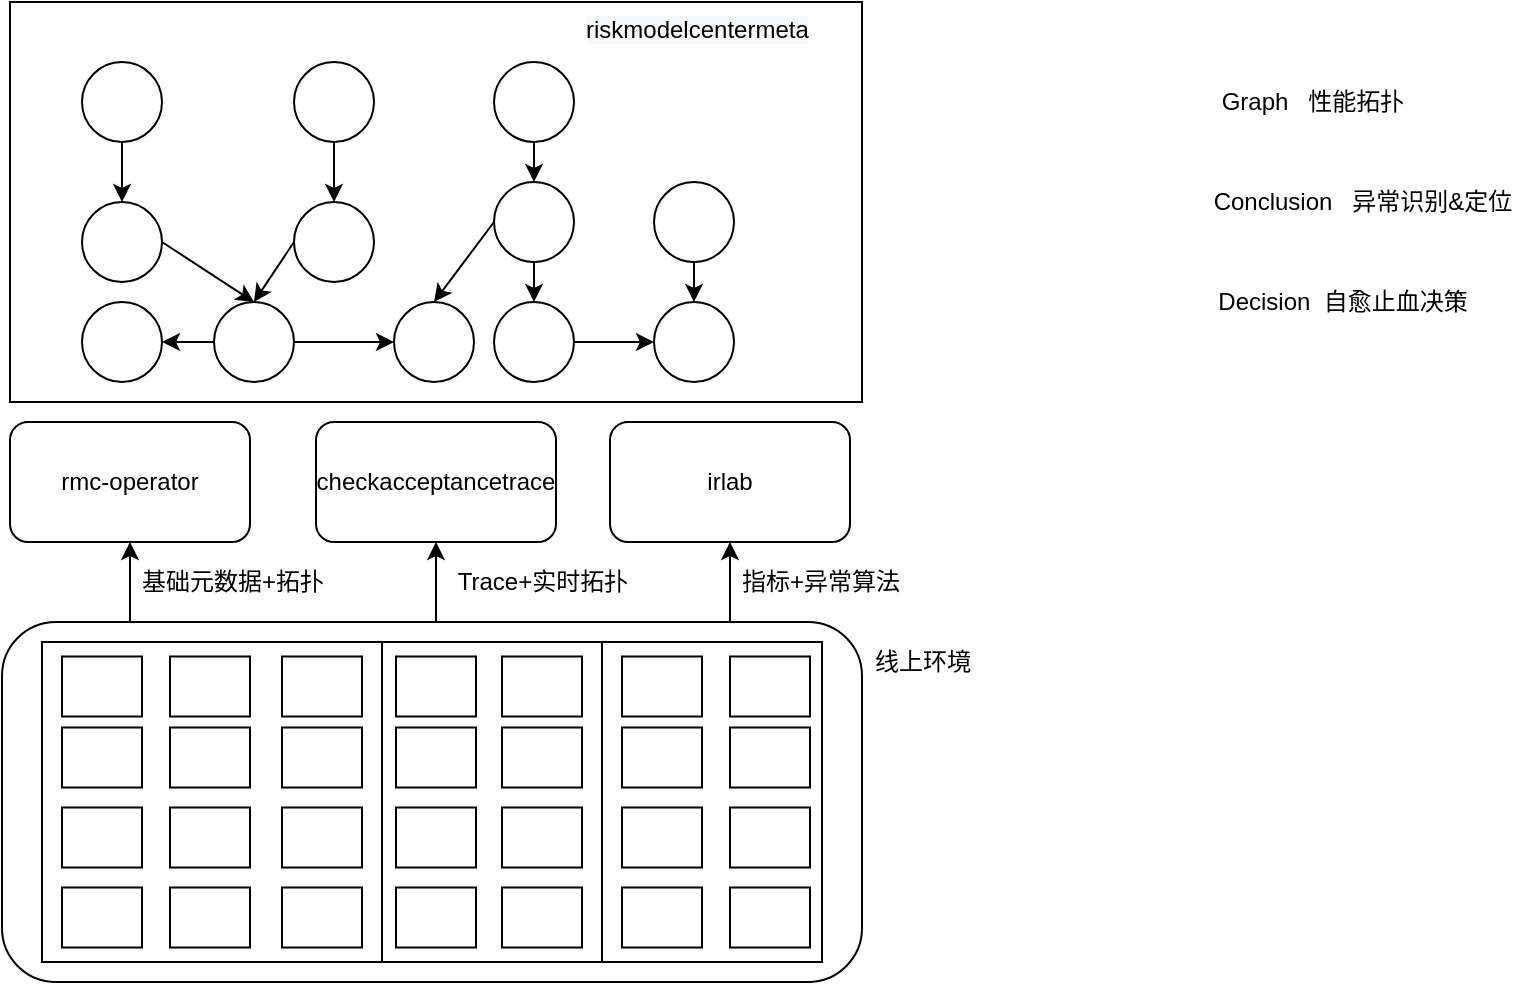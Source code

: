 <mxfile version="14.1.1" type="github">
  <diagram id="mMQZLcOGUUK79jENvC2j" name="Page-1">
    <mxGraphModel dx="1550" dy="1230" grid="1" gridSize="10" guides="1" tooltips="1" connect="1" arrows="1" fold="1" page="1" pageScale="1" pageWidth="827" pageHeight="1169" math="0" shadow="0">
      <root>
        <mxCell id="0" />
        <mxCell id="1" parent="0" />
        <mxCell id="ESzsK0nAiScqzoTbCCdf-1" value="" style="rounded=1;whiteSpace=wrap;html=1;" parent="1" vertex="1">
          <mxGeometry x="50" y="550" width="430" height="180" as="geometry" />
        </mxCell>
        <mxCell id="1oKlqNGZlLqiYBKTpEF1-34" value="" style="rounded=0;whiteSpace=wrap;html=1;" vertex="1" parent="1">
          <mxGeometry x="70" y="560" width="170" height="160" as="geometry" />
        </mxCell>
        <mxCell id="1oKlqNGZlLqiYBKTpEF1-35" value="" style="rounded=0;whiteSpace=wrap;html=1;" vertex="1" parent="1">
          <mxGeometry x="240" y="560" width="110" height="160" as="geometry" />
        </mxCell>
        <mxCell id="1oKlqNGZlLqiYBKTpEF1-36" value="" style="rounded=0;whiteSpace=wrap;html=1;" vertex="1" parent="1">
          <mxGeometry x="350" y="560" width="110" height="160" as="geometry" />
        </mxCell>
        <mxCell id="ESzsK0nAiScqzoTbCCdf-11" style="edgeStyle=orthogonalEdgeStyle;rounded=0;orthogonalLoop=1;jettySize=auto;html=1;exitX=0.5;exitY=0;exitDx=0;exitDy=0;entryX=0.5;entryY=1;entryDx=0;entryDy=0;" parent="1" source="ESzsK0nAiScqzoTbCCdf-1" target="ESzsK0nAiScqzoTbCCdf-2" edge="1">
          <mxGeometry relative="1" as="geometry">
            <Array as="points">
              <mxPoint x="267" y="550" />
            </Array>
          </mxGeometry>
        </mxCell>
        <mxCell id="ESzsK0nAiScqzoTbCCdf-12" style="edgeStyle=orthogonalEdgeStyle;rounded=0;orthogonalLoop=1;jettySize=auto;html=1;exitX=0.25;exitY=0;exitDx=0;exitDy=0;entryX=0.5;entryY=1;entryDx=0;entryDy=0;" parent="1" source="ESzsK0nAiScqzoTbCCdf-1" target="ESzsK0nAiScqzoTbCCdf-3" edge="1">
          <mxGeometry relative="1" as="geometry">
            <Array as="points">
              <mxPoint x="114" y="550" />
            </Array>
          </mxGeometry>
        </mxCell>
        <mxCell id="ESzsK0nAiScqzoTbCCdf-15" style="edgeStyle=orthogonalEdgeStyle;rounded=0;orthogonalLoop=1;jettySize=auto;html=1;exitX=0.75;exitY=0;exitDx=0;exitDy=0;entryX=0.5;entryY=1;entryDx=0;entryDy=0;" parent="1" source="ESzsK0nAiScqzoTbCCdf-1" target="ESzsK0nAiScqzoTbCCdf-4" edge="1">
          <mxGeometry relative="1" as="geometry">
            <Array as="points">
              <mxPoint x="414" y="550" />
            </Array>
          </mxGeometry>
        </mxCell>
        <mxCell id="ESzsK0nAiScqzoTbCCdf-2" value="checkacceptancetrace" style="rounded=1;whiteSpace=wrap;html=1;" parent="1" vertex="1">
          <mxGeometry x="207" y="450" width="120" height="60" as="geometry" />
        </mxCell>
        <mxCell id="ESzsK0nAiScqzoTbCCdf-3" value="rmc-operator" style="rounded=1;whiteSpace=wrap;html=1;" parent="1" vertex="1">
          <mxGeometry x="54" y="450" width="120" height="60" as="geometry" />
        </mxCell>
        <mxCell id="ESzsK0nAiScqzoTbCCdf-4" value="irlab" style="rounded=1;whiteSpace=wrap;html=1;" parent="1" vertex="1">
          <mxGeometry x="354" y="450" width="120" height="60" as="geometry" />
        </mxCell>
        <mxCell id="ESzsK0nAiScqzoTbCCdf-14" value="" style="rounded=0;whiteSpace=wrap;html=1;" parent="1" vertex="1">
          <mxGeometry x="54" y="240" width="426" height="200" as="geometry" />
        </mxCell>
        <mxCell id="ESzsK0nAiScqzoTbCCdf-16" value="基础元数据+拓扑" style="text;html=1;align=center;verticalAlign=middle;resizable=0;points=[];autosize=1;" parent="1" vertex="1">
          <mxGeometry x="110" y="520" width="110" height="20" as="geometry" />
        </mxCell>
        <mxCell id="ESzsK0nAiScqzoTbCCdf-17" value="Trace+实时拓扑" style="text;html=1;align=center;verticalAlign=middle;resizable=0;points=[];autosize=1;" parent="1" vertex="1">
          <mxGeometry x="270" y="520" width="100" height="20" as="geometry" />
        </mxCell>
        <mxCell id="ESzsK0nAiScqzoTbCCdf-18" value="指标+异常算法" style="text;html=1;align=center;verticalAlign=middle;resizable=0;points=[];autosize=1;" parent="1" vertex="1">
          <mxGeometry x="414" y="520" width="90" height="20" as="geometry" />
        </mxCell>
        <mxCell id="ESzsK0nAiScqzoTbCCdf-20" value="线上环境" style="text;html=1;align=center;verticalAlign=middle;resizable=0;points=[];autosize=1;" parent="1" vertex="1">
          <mxGeometry x="480" y="560" width="60" height="20" as="geometry" />
        </mxCell>
        <mxCell id="ESzsK0nAiScqzoTbCCdf-21" value="Graph&amp;nbsp; &amp;nbsp;性能拓扑" style="text;html=1;align=center;verticalAlign=middle;resizable=0;points=[];autosize=1;" parent="1" vertex="1">
          <mxGeometry x="650" y="280" width="110" height="20" as="geometry" />
        </mxCell>
        <mxCell id="ESzsK0nAiScqzoTbCCdf-22" value="Conclusion&amp;nbsp; &amp;nbsp;异常识别&amp;amp;定位" style="text;html=1;align=center;verticalAlign=middle;resizable=0;points=[];autosize=1;" parent="1" vertex="1">
          <mxGeometry x="650" y="330" width="160" height="20" as="geometry" />
        </mxCell>
        <mxCell id="ESzsK0nAiScqzoTbCCdf-23" value="Decision&amp;nbsp; 自愈止血决策" style="text;html=1;align=center;verticalAlign=middle;resizable=0;points=[];autosize=1;" parent="1" vertex="1">
          <mxGeometry x="650" y="380" width="140" height="20" as="geometry" />
        </mxCell>
        <mxCell id="1oKlqNGZlLqiYBKTpEF1-5" value="" style="rounded=0;whiteSpace=wrap;html=1;" vertex="1" parent="1">
          <mxGeometry x="80" y="602.75" width="40" height="30" as="geometry" />
        </mxCell>
        <mxCell id="1oKlqNGZlLqiYBKTpEF1-6" value="" style="rounded=0;whiteSpace=wrap;html=1;" vertex="1" parent="1">
          <mxGeometry x="80" y="567.25" width="40" height="30" as="geometry" />
        </mxCell>
        <mxCell id="1oKlqNGZlLqiYBKTpEF1-7" value="" style="rounded=0;whiteSpace=wrap;html=1;" vertex="1" parent="1">
          <mxGeometry x="80" y="642.75" width="40" height="30" as="geometry" />
        </mxCell>
        <mxCell id="1oKlqNGZlLqiYBKTpEF1-8" value="" style="rounded=0;whiteSpace=wrap;html=1;" vertex="1" parent="1">
          <mxGeometry x="80" y="682.75" width="40" height="30" as="geometry" />
        </mxCell>
        <mxCell id="1oKlqNGZlLqiYBKTpEF1-9" value="" style="rounded=0;whiteSpace=wrap;html=1;" vertex="1" parent="1">
          <mxGeometry x="134" y="602.75" width="40" height="30" as="geometry" />
        </mxCell>
        <mxCell id="1oKlqNGZlLqiYBKTpEF1-10" value="" style="rounded=0;whiteSpace=wrap;html=1;" vertex="1" parent="1">
          <mxGeometry x="134" y="567.25" width="40" height="30" as="geometry" />
        </mxCell>
        <mxCell id="1oKlqNGZlLqiYBKTpEF1-11" value="" style="rounded=0;whiteSpace=wrap;html=1;" vertex="1" parent="1">
          <mxGeometry x="134" y="642.75" width="40" height="30" as="geometry" />
        </mxCell>
        <mxCell id="1oKlqNGZlLqiYBKTpEF1-12" value="" style="rounded=0;whiteSpace=wrap;html=1;" vertex="1" parent="1">
          <mxGeometry x="134" y="682.75" width="40" height="30" as="geometry" />
        </mxCell>
        <mxCell id="1oKlqNGZlLqiYBKTpEF1-13" value="" style="rounded=0;whiteSpace=wrap;html=1;" vertex="1" parent="1">
          <mxGeometry x="190" y="602.75" width="40" height="30" as="geometry" />
        </mxCell>
        <mxCell id="1oKlqNGZlLqiYBKTpEF1-14" value="" style="rounded=0;whiteSpace=wrap;html=1;" vertex="1" parent="1">
          <mxGeometry x="190" y="567.25" width="40" height="30" as="geometry" />
        </mxCell>
        <mxCell id="1oKlqNGZlLqiYBKTpEF1-15" value="" style="rounded=0;whiteSpace=wrap;html=1;" vertex="1" parent="1">
          <mxGeometry x="190" y="642.75" width="40" height="30" as="geometry" />
        </mxCell>
        <mxCell id="1oKlqNGZlLqiYBKTpEF1-16" value="" style="rounded=0;whiteSpace=wrap;html=1;" vertex="1" parent="1">
          <mxGeometry x="190" y="682.75" width="40" height="30" as="geometry" />
        </mxCell>
        <mxCell id="1oKlqNGZlLqiYBKTpEF1-17" value="" style="rounded=0;whiteSpace=wrap;html=1;" vertex="1" parent="1">
          <mxGeometry x="247" y="602.75" width="40" height="30" as="geometry" />
        </mxCell>
        <mxCell id="1oKlqNGZlLqiYBKTpEF1-18" value="" style="rounded=0;whiteSpace=wrap;html=1;" vertex="1" parent="1">
          <mxGeometry x="247" y="567.25" width="40" height="30" as="geometry" />
        </mxCell>
        <mxCell id="1oKlqNGZlLqiYBKTpEF1-19" value="" style="rounded=0;whiteSpace=wrap;html=1;" vertex="1" parent="1">
          <mxGeometry x="247" y="642.75" width="40" height="30" as="geometry" />
        </mxCell>
        <mxCell id="1oKlqNGZlLqiYBKTpEF1-20" value="" style="rounded=0;whiteSpace=wrap;html=1;" vertex="1" parent="1">
          <mxGeometry x="247" y="682.75" width="40" height="30" as="geometry" />
        </mxCell>
        <mxCell id="1oKlqNGZlLqiYBKTpEF1-21" value="" style="rounded=0;whiteSpace=wrap;html=1;" vertex="1" parent="1">
          <mxGeometry x="300" y="602.75" width="40" height="30" as="geometry" />
        </mxCell>
        <mxCell id="1oKlqNGZlLqiYBKTpEF1-22" value="" style="rounded=0;whiteSpace=wrap;html=1;" vertex="1" parent="1">
          <mxGeometry x="300" y="567.25" width="40" height="30" as="geometry" />
        </mxCell>
        <mxCell id="1oKlqNGZlLqiYBKTpEF1-23" value="" style="rounded=0;whiteSpace=wrap;html=1;" vertex="1" parent="1">
          <mxGeometry x="300" y="642.75" width="40" height="30" as="geometry" />
        </mxCell>
        <mxCell id="1oKlqNGZlLqiYBKTpEF1-24" value="" style="rounded=0;whiteSpace=wrap;html=1;" vertex="1" parent="1">
          <mxGeometry x="300" y="682.75" width="40" height="30" as="geometry" />
        </mxCell>
        <mxCell id="1oKlqNGZlLqiYBKTpEF1-25" value="" style="rounded=0;whiteSpace=wrap;html=1;" vertex="1" parent="1">
          <mxGeometry x="360" y="602.75" width="40" height="30" as="geometry" />
        </mxCell>
        <mxCell id="1oKlqNGZlLqiYBKTpEF1-26" value="" style="rounded=0;whiteSpace=wrap;html=1;" vertex="1" parent="1">
          <mxGeometry x="360" y="567.25" width="40" height="30" as="geometry" />
        </mxCell>
        <mxCell id="1oKlqNGZlLqiYBKTpEF1-27" value="" style="rounded=0;whiteSpace=wrap;html=1;" vertex="1" parent="1">
          <mxGeometry x="360" y="642.75" width="40" height="30" as="geometry" />
        </mxCell>
        <mxCell id="1oKlqNGZlLqiYBKTpEF1-28" value="" style="rounded=0;whiteSpace=wrap;html=1;" vertex="1" parent="1">
          <mxGeometry x="360" y="682.75" width="40" height="30" as="geometry" />
        </mxCell>
        <mxCell id="1oKlqNGZlLqiYBKTpEF1-29" value="" style="rounded=0;whiteSpace=wrap;html=1;" vertex="1" parent="1">
          <mxGeometry x="414" y="602.75" width="40" height="30" as="geometry" />
        </mxCell>
        <mxCell id="1oKlqNGZlLqiYBKTpEF1-30" value="" style="rounded=0;whiteSpace=wrap;html=1;" vertex="1" parent="1">
          <mxGeometry x="414" y="567.25" width="40" height="30" as="geometry" />
        </mxCell>
        <mxCell id="1oKlqNGZlLqiYBKTpEF1-31" value="" style="rounded=0;whiteSpace=wrap;html=1;" vertex="1" parent="1">
          <mxGeometry x="414" y="642.75" width="40" height="30" as="geometry" />
        </mxCell>
        <mxCell id="1oKlqNGZlLqiYBKTpEF1-32" value="" style="rounded=0;whiteSpace=wrap;html=1;" vertex="1" parent="1">
          <mxGeometry x="414" y="682.75" width="40" height="30" as="geometry" />
        </mxCell>
        <mxCell id="1oKlqNGZlLqiYBKTpEF1-33" value="&lt;meta charset=&quot;utf-8&quot;&gt;&lt;span style=&quot;color: rgb(0, 0, 0); font-family: helvetica; font-size: 12px; font-style: normal; font-weight: 400; letter-spacing: normal; text-align: center; text-indent: 0px; text-transform: none; word-spacing: 0px; background-color: rgb(248, 249, 250); display: inline; float: none;&quot;&gt;riskmodelcentermeta&lt;/span&gt;" style="text;whiteSpace=wrap;html=1;" vertex="1" parent="1">
          <mxGeometry x="340" y="240" width="140" height="30" as="geometry" />
        </mxCell>
        <mxCell id="1oKlqNGZlLqiYBKTpEF1-52" style="rounded=0;orthogonalLoop=1;jettySize=auto;html=1;entryX=0.5;entryY=0;entryDx=0;entryDy=0;exitX=0.5;exitY=1;exitDx=0;exitDy=0;" edge="1" parent="1" source="1oKlqNGZlLqiYBKTpEF1-38" target="1oKlqNGZlLqiYBKTpEF1-42">
          <mxGeometry relative="1" as="geometry">
            <mxPoint x="100" y="270" as="sourcePoint" />
          </mxGeometry>
        </mxCell>
        <mxCell id="1oKlqNGZlLqiYBKTpEF1-38" value="" style="ellipse;whiteSpace=wrap;html=1;aspect=fixed;" vertex="1" parent="1">
          <mxGeometry x="90" y="270" width="40" height="40" as="geometry" />
        </mxCell>
        <mxCell id="1oKlqNGZlLqiYBKTpEF1-62" style="rounded=0;orthogonalLoop=1;jettySize=auto;html=1;exitX=0;exitY=0.5;exitDx=0;exitDy=0;entryX=0.5;entryY=0;entryDx=0;entryDy=0;" edge="1" parent="1" source="1oKlqNGZlLqiYBKTpEF1-39" target="1oKlqNGZlLqiYBKTpEF1-45">
          <mxGeometry relative="1" as="geometry" />
        </mxCell>
        <mxCell id="1oKlqNGZlLqiYBKTpEF1-39" value="" style="ellipse;whiteSpace=wrap;html=1;aspect=fixed;" vertex="1" parent="1">
          <mxGeometry x="196" y="340" width="40" height="40" as="geometry" />
        </mxCell>
        <mxCell id="1oKlqNGZlLqiYBKTpEF1-40" value="" style="ellipse;whiteSpace=wrap;html=1;aspect=fixed;" vertex="1" parent="1">
          <mxGeometry x="376" y="390" width="40" height="40" as="geometry" />
        </mxCell>
        <mxCell id="1oKlqNGZlLqiYBKTpEF1-53" style="rounded=0;orthogonalLoop=1;jettySize=auto;html=1;exitX=0.5;exitY=1;exitDx=0;exitDy=0;entryX=0.5;entryY=0;entryDx=0;entryDy=0;" edge="1" parent="1" source="1oKlqNGZlLqiYBKTpEF1-41" target="1oKlqNGZlLqiYBKTpEF1-39">
          <mxGeometry relative="1" as="geometry" />
        </mxCell>
        <mxCell id="1oKlqNGZlLqiYBKTpEF1-41" value="" style="ellipse;whiteSpace=wrap;html=1;aspect=fixed;" vertex="1" parent="1">
          <mxGeometry x="196" y="270" width="40" height="40" as="geometry" />
        </mxCell>
        <mxCell id="1oKlqNGZlLqiYBKTpEF1-61" style="rounded=0;orthogonalLoop=1;jettySize=auto;html=1;exitX=1;exitY=0.5;exitDx=0;exitDy=0;entryX=0.5;entryY=0;entryDx=0;entryDy=0;" edge="1" parent="1" source="1oKlqNGZlLqiYBKTpEF1-42" target="1oKlqNGZlLqiYBKTpEF1-45">
          <mxGeometry relative="1" as="geometry" />
        </mxCell>
        <mxCell id="1oKlqNGZlLqiYBKTpEF1-42" value="" style="ellipse;whiteSpace=wrap;html=1;aspect=fixed;" vertex="1" parent="1">
          <mxGeometry x="90" y="340" width="40" height="40" as="geometry" />
        </mxCell>
        <mxCell id="1oKlqNGZlLqiYBKTpEF1-55" style="rounded=0;orthogonalLoop=1;jettySize=auto;html=1;exitX=0.5;exitY=1;exitDx=0;exitDy=0;entryX=0.5;entryY=0;entryDx=0;entryDy=0;" edge="1" parent="1" source="1oKlqNGZlLqiYBKTpEF1-43" target="1oKlqNGZlLqiYBKTpEF1-44">
          <mxGeometry relative="1" as="geometry" />
        </mxCell>
        <mxCell id="1oKlqNGZlLqiYBKTpEF1-58" style="rounded=0;orthogonalLoop=1;jettySize=auto;html=1;exitX=0;exitY=0.5;exitDx=0;exitDy=0;entryX=0.5;entryY=0;entryDx=0;entryDy=0;" edge="1" parent="1" source="1oKlqNGZlLqiYBKTpEF1-43" target="1oKlqNGZlLqiYBKTpEF1-47">
          <mxGeometry relative="1" as="geometry" />
        </mxCell>
        <mxCell id="1oKlqNGZlLqiYBKTpEF1-43" value="" style="ellipse;whiteSpace=wrap;html=1;aspect=fixed;" vertex="1" parent="1">
          <mxGeometry x="296" y="330" width="40" height="40" as="geometry" />
        </mxCell>
        <mxCell id="1oKlqNGZlLqiYBKTpEF1-57" style="rounded=0;orthogonalLoop=1;jettySize=auto;html=1;exitX=1;exitY=0.5;exitDx=0;exitDy=0;entryX=0;entryY=0.5;entryDx=0;entryDy=0;" edge="1" parent="1" source="1oKlqNGZlLqiYBKTpEF1-44" target="1oKlqNGZlLqiYBKTpEF1-40">
          <mxGeometry relative="1" as="geometry" />
        </mxCell>
        <mxCell id="1oKlqNGZlLqiYBKTpEF1-44" value="" style="ellipse;whiteSpace=wrap;html=1;aspect=fixed;" vertex="1" parent="1">
          <mxGeometry x="296" y="390" width="40" height="40" as="geometry" />
        </mxCell>
        <mxCell id="1oKlqNGZlLqiYBKTpEF1-59" style="rounded=0;orthogonalLoop=1;jettySize=auto;html=1;exitX=1;exitY=0.5;exitDx=0;exitDy=0;entryX=0;entryY=0.5;entryDx=0;entryDy=0;" edge="1" parent="1" source="1oKlqNGZlLqiYBKTpEF1-45" target="1oKlqNGZlLqiYBKTpEF1-47">
          <mxGeometry relative="1" as="geometry" />
        </mxCell>
        <mxCell id="1oKlqNGZlLqiYBKTpEF1-60" style="rounded=0;orthogonalLoop=1;jettySize=auto;html=1;exitX=0;exitY=0.5;exitDx=0;exitDy=0;entryX=1;entryY=0.5;entryDx=0;entryDy=0;" edge="1" parent="1" source="1oKlqNGZlLqiYBKTpEF1-45" target="1oKlqNGZlLqiYBKTpEF1-48">
          <mxGeometry relative="1" as="geometry" />
        </mxCell>
        <mxCell id="1oKlqNGZlLqiYBKTpEF1-45" value="" style="ellipse;whiteSpace=wrap;html=1;aspect=fixed;" vertex="1" parent="1">
          <mxGeometry x="156" y="390" width="40" height="40" as="geometry" />
        </mxCell>
        <mxCell id="1oKlqNGZlLqiYBKTpEF1-56" style="rounded=0;orthogonalLoop=1;jettySize=auto;html=1;exitX=0.5;exitY=1;exitDx=0;exitDy=0;entryX=0.5;entryY=0;entryDx=0;entryDy=0;" edge="1" parent="1" source="1oKlqNGZlLqiYBKTpEF1-46" target="1oKlqNGZlLqiYBKTpEF1-40">
          <mxGeometry relative="1" as="geometry" />
        </mxCell>
        <mxCell id="1oKlqNGZlLqiYBKTpEF1-46" value="" style="ellipse;whiteSpace=wrap;html=1;aspect=fixed;" vertex="1" parent="1">
          <mxGeometry x="376" y="330" width="40" height="40" as="geometry" />
        </mxCell>
        <mxCell id="1oKlqNGZlLqiYBKTpEF1-47" value="" style="ellipse;whiteSpace=wrap;html=1;aspect=fixed;" vertex="1" parent="1">
          <mxGeometry x="246" y="390" width="40" height="40" as="geometry" />
        </mxCell>
        <mxCell id="1oKlqNGZlLqiYBKTpEF1-48" value="" style="ellipse;whiteSpace=wrap;html=1;aspect=fixed;" vertex="1" parent="1">
          <mxGeometry x="90" y="390" width="40" height="40" as="geometry" />
        </mxCell>
        <mxCell id="1oKlqNGZlLqiYBKTpEF1-54" style="rounded=0;orthogonalLoop=1;jettySize=auto;html=1;exitX=0.5;exitY=1;exitDx=0;exitDy=0;entryX=0.5;entryY=0;entryDx=0;entryDy=0;" edge="1" parent="1" source="1oKlqNGZlLqiYBKTpEF1-49" target="1oKlqNGZlLqiYBKTpEF1-43">
          <mxGeometry relative="1" as="geometry" />
        </mxCell>
        <mxCell id="1oKlqNGZlLqiYBKTpEF1-49" value="" style="ellipse;whiteSpace=wrap;html=1;aspect=fixed;" vertex="1" parent="1">
          <mxGeometry x="296" y="270" width="40" height="40" as="geometry" />
        </mxCell>
      </root>
    </mxGraphModel>
  </diagram>
</mxfile>
